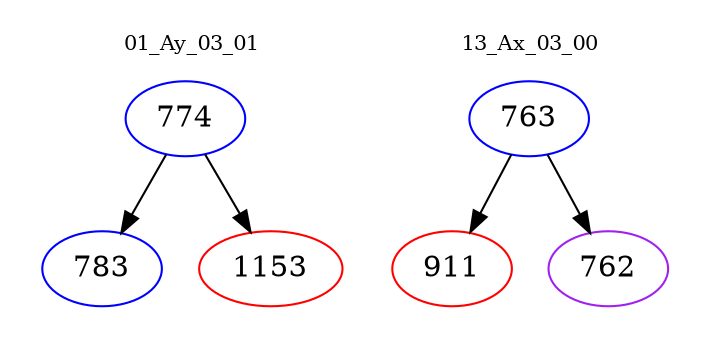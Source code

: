 digraph{
subgraph cluster_0 {
color = white
label = "01_Ay_03_01";
fontsize=10;
T0_774 [label="774", color="blue"]
T0_774 -> T0_783 [color="black"]
T0_783 [label="783", color="blue"]
T0_774 -> T0_1153 [color="black"]
T0_1153 [label="1153", color="red"]
}
subgraph cluster_1 {
color = white
label = "13_Ax_03_00";
fontsize=10;
T1_763 [label="763", color="blue"]
T1_763 -> T1_911 [color="black"]
T1_911 [label="911", color="red"]
T1_763 -> T1_762 [color="black"]
T1_762 [label="762", color="purple"]
}
}
